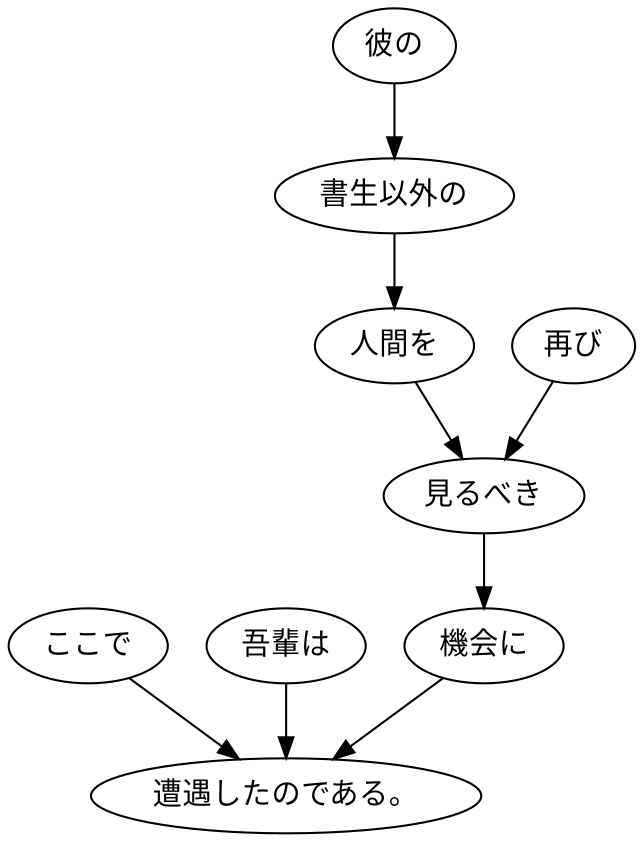 digraph graph49 {
	node0 [label="ここで"];
	node1 [label="吾輩は"];
	node2 [label="彼の"];
	node3 [label="書生以外の"];
	node4 [label="人間を"];
	node5 [label="再び"];
	node6 [label="見るべき"];
	node7 [label="機会に"];
	node8 [label="遭遇したのである。"];
	node0 -> node8;
	node1 -> node8;
	node2 -> node3;
	node3 -> node4;
	node4 -> node6;
	node5 -> node6;
	node6 -> node7;
	node7 -> node8;
}

